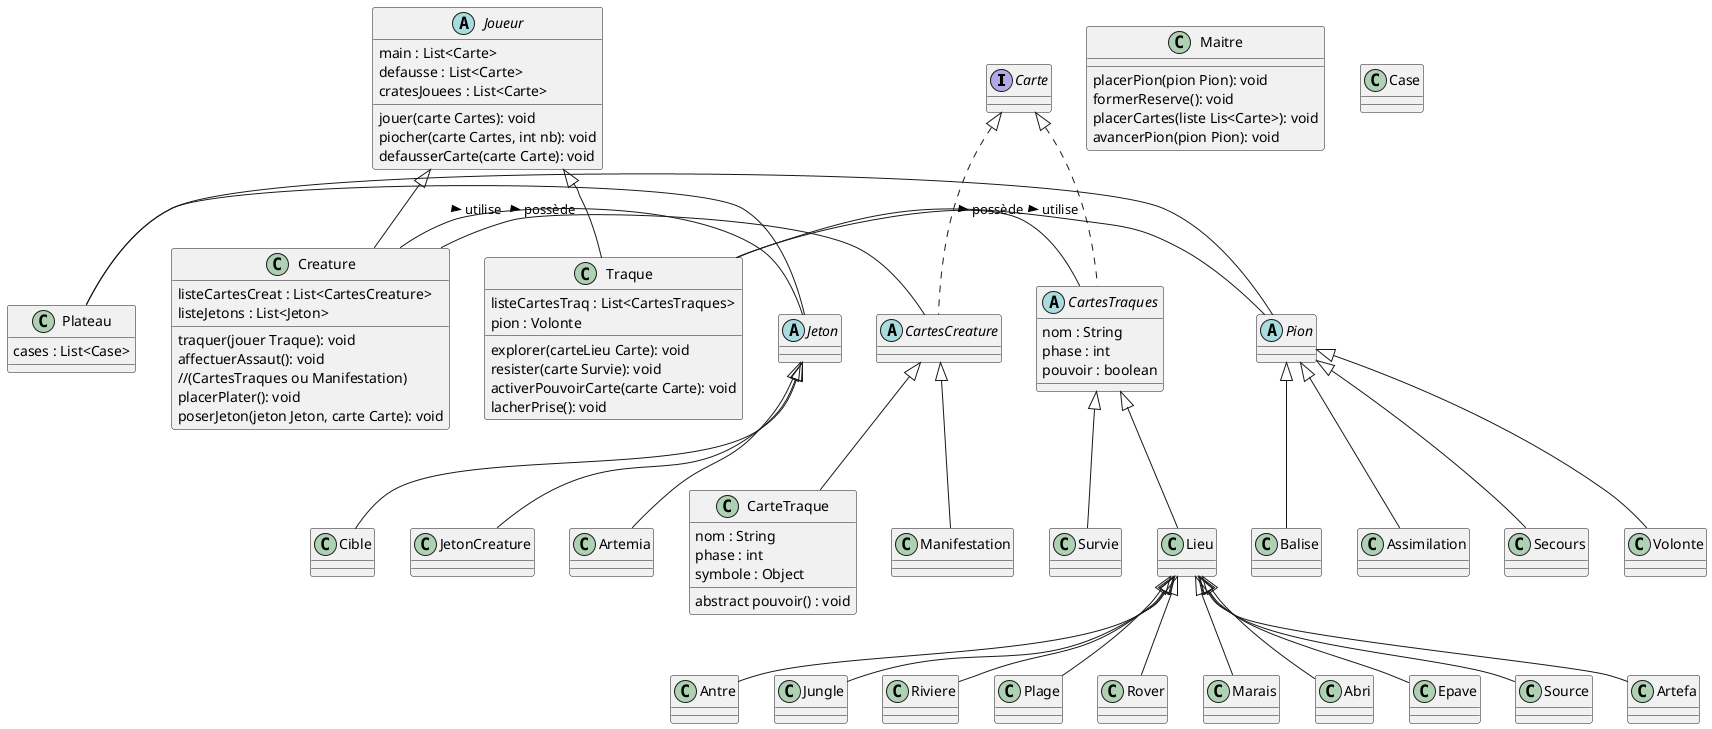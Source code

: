 @startuml

interface Carte {
}
abstract class CartesCreature
abstract class CartesTraques{
    nom : String
    phase : int
    pouvoir : boolean
}
class Lieu
class Manifestation
class Survie

class CarteTraque{
    nom : String
    phase : int
    symbole : Object

    abstract pouvoir() : void
}

abstract class Pion
class Assimilation
class Secours
class Volonte
class Balise

class Maitre{
placerPion(pion Pion): void
formerReserve(): void
placerCartes(liste Lis<Carte>): void
avancerPion(pion Pion): void
}

class Plateau{
    cases : List<Case>
}
Plateau - Pion
Plateau - Jeton

abstract class Joueur{
    main : List<Carte>
    defausse : List<Carte>
    cratesJouees : List<Carte>

    jouer(carte Cartes): void
    piocher(carte Cartes, int nb): void
    defausserCarte(carte Carte): void
}
class Creature {
     listeCartesCreat : List<CartesCreature>
     listeJetons : List<Jeton>

     traquer(jouer Traque): void
     affectuerAssaut(): void
     //(CartesTraques ou Manifestation)
     placerPlater(): void
     poserJeton(jeton Jeton, carte Carte): void
}
class Traque{
    listeCartesTraq : List<CartesTraques>
    pion : Volonte
    explorer(carteLieu Carte): void
    resister(carte Survie): void
    activerPouvoirCarte(carte Carte): void
    lacherPrise(): void
}

abstract Jeton
class Artemia
class Cible
class JetonCreature
class Case


Carte <|.. CartesCreature
Carte <|.. CartesTraques

CartesTraques <|-- Lieu
CartesTraques <|-- Survie

CartesCreature <|-- Manifestation
CartesCreature <|-- CarteTraque

Pion <|-- Assimilation
Pion <|-- Secours
Pion <|-- Volonte
Pion <|-- Balise


Jeton <|-- Artemia
Jeton <|-- Cible
Jeton <|-- JetonCreature

Joueur <|-- Creature
Joueur <|-- Traque

Creature - CartesCreature : possède >
Traque - CartesTraques : possède >
Creature - Jeton : utilise >
Traque - Pion : utilise >



class Antre
class Jungle
class Riviere
class Plage
class Rover
class Marais
class Abri
class Epave
class Source
class Artefa

Lieu <|-- Antre
Lieu <|-- Jungle
Lieu <|-- Riviere
Lieu <|-- Plage
Lieu <|-- Rover
Lieu <|-- Marais
Lieu <|-- Abri
Lieu <|-- Epave
Lieu <|-- Source
Lieu <|-- Artefa

@enduml


